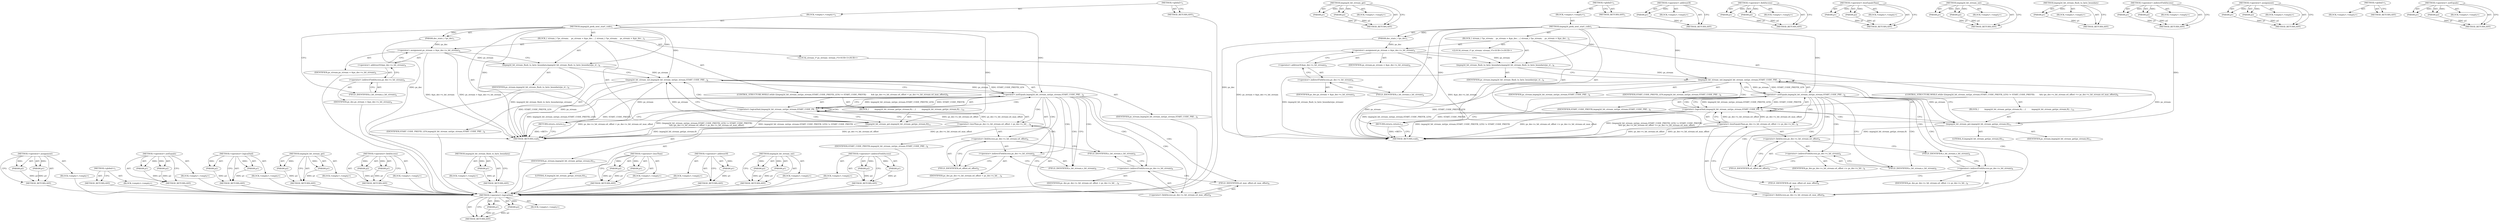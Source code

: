 digraph "&lt;operator&gt;.notEquals" {
vulnerable_82 [label=<(METHOD,&lt;operator&gt;.logicalAnd)>];
vulnerable_83 [label=<(PARAM,p1)>];
vulnerable_84 [label=<(PARAM,p2)>];
vulnerable_85 [label=<(BLOCK,&lt;empty&gt;,&lt;empty&gt;)>];
vulnerable_86 [label=<(METHOD_RETURN,ANY)>];
vulnerable_107 [label=<(METHOD,impeg2d_bit_stream_get)>];
vulnerable_108 [label=<(PARAM,p1)>];
vulnerable_109 [label=<(PARAM,p2)>];
vulnerable_110 [label=<(BLOCK,&lt;empty&gt;,&lt;empty&gt;)>];
vulnerable_111 [label=<(METHOD_RETURN,ANY)>];
vulnerable_6 [label=<(METHOD,&lt;global&gt;)<SUB>1</SUB>>];
vulnerable_7 [label=<(BLOCK,&lt;empty&gt;,&lt;empty&gt;)<SUB>1</SUB>>];
vulnerable_8 [label=<(METHOD,impeg2d_peek_next_start_code)<SUB>1</SUB>>];
vulnerable_9 [label=<(PARAM,dec_state_t *ps_dec)<SUB>1</SUB>>];
vulnerable_10 [label=<(BLOCK,{
 stream_t *ps_stream;
    ps_stream = &amp;ps_dec...,{
 stream_t *ps_stream;
    ps_stream = &amp;ps_dec...)<SUB>2</SUB>>];
vulnerable_11 [label="<(LOCAL,stream_t* ps_stream: stream_t*)<SUB>3</SUB>>"];
vulnerable_12 [label=<(&lt;operator&gt;.assignment,ps_stream = &amp;ps_dec-&gt;s_bit_stream)<SUB>4</SUB>>];
vulnerable_13 [label=<(IDENTIFIER,ps_stream,ps_stream = &amp;ps_dec-&gt;s_bit_stream)<SUB>4</SUB>>];
vulnerable_14 [label=<(&lt;operator&gt;.addressOf,&amp;ps_dec-&gt;s_bit_stream)<SUB>4</SUB>>];
vulnerable_15 [label=<(&lt;operator&gt;.indirectFieldAccess,ps_dec-&gt;s_bit_stream)<SUB>4</SUB>>];
vulnerable_16 [label=<(IDENTIFIER,ps_dec,ps_stream = &amp;ps_dec-&gt;s_bit_stream)<SUB>4</SUB>>];
vulnerable_17 [label=<(FIELD_IDENTIFIER,s_bit_stream,s_bit_stream)<SUB>4</SUB>>];
vulnerable_18 [label=<(impeg2d_bit_stream_flush_to_byte_boundary,impeg2d_bit_stream_flush_to_byte_boundary(ps_st...)<SUB>6</SUB>>];
vulnerable_19 [label=<(IDENTIFIER,ps_stream,impeg2d_bit_stream_flush_to_byte_boundary(ps_st...)<SUB>6</SUB>>];
vulnerable_20 [label=<(CONTROL_STRUCTURE,WHILE,while ((impeg2d_bit_stream_nxt(ps_stream,START_CODE_PREFIX_LEN) != START_CODE_PREFIX)
        &amp;&amp; (ps_dec-&gt;s_bit_stream.u4_offset &lt;= ps_dec-&gt;s_bit_stream.u4_max_offset)))<SUB>8</SUB>>];
vulnerable_21 [label=<(&lt;operator&gt;.logicalAnd,(impeg2d_bit_stream_nxt(ps_stream,START_CODE_PR...)<SUB>8</SUB>>];
vulnerable_22 [label=<(&lt;operator&gt;.notEquals,impeg2d_bit_stream_nxt(ps_stream,START_CODE_PRE...)<SUB>8</SUB>>];
vulnerable_23 [label=<(impeg2d_bit_stream_nxt,impeg2d_bit_stream_nxt(ps_stream,START_CODE_PRE...)<SUB>8</SUB>>];
vulnerable_24 [label=<(IDENTIFIER,ps_stream,impeg2d_bit_stream_nxt(ps_stream,START_CODE_PRE...)<SUB>8</SUB>>];
vulnerable_25 [label=<(IDENTIFIER,START_CODE_PREFIX_LEN,impeg2d_bit_stream_nxt(ps_stream,START_CODE_PRE...)<SUB>8</SUB>>];
vulnerable_26 [label=<(IDENTIFIER,START_CODE_PREFIX,impeg2d_bit_stream_nxt(ps_stream,START_CODE_PRE...)<SUB>8</SUB>>];
vulnerable_27 [label=<(&lt;operator&gt;.lessEqualsThan,ps_dec-&gt;s_bit_stream.u4_offset &lt;= ps_dec-&gt;s_bit...)<SUB>9</SUB>>];
vulnerable_28 [label=<(&lt;operator&gt;.fieldAccess,ps_dec-&gt;s_bit_stream.u4_offset)<SUB>9</SUB>>];
vulnerable_29 [label=<(&lt;operator&gt;.indirectFieldAccess,ps_dec-&gt;s_bit_stream)<SUB>9</SUB>>];
vulnerable_30 [label=<(IDENTIFIER,ps_dec,ps_dec-&gt;s_bit_stream.u4_offset &lt;= ps_dec-&gt;s_bit...)<SUB>9</SUB>>];
vulnerable_31 [label=<(FIELD_IDENTIFIER,s_bit_stream,s_bit_stream)<SUB>9</SUB>>];
vulnerable_32 [label=<(FIELD_IDENTIFIER,u4_offset,u4_offset)<SUB>9</SUB>>];
vulnerable_33 [label=<(&lt;operator&gt;.fieldAccess,ps_dec-&gt;s_bit_stream.u4_max_offset)<SUB>9</SUB>>];
vulnerable_34 [label=<(&lt;operator&gt;.indirectFieldAccess,ps_dec-&gt;s_bit_stream)<SUB>9</SUB>>];
vulnerable_35 [label=<(IDENTIFIER,ps_dec,ps_dec-&gt;s_bit_stream.u4_offset &lt;= ps_dec-&gt;s_bit...)<SUB>9</SUB>>];
vulnerable_36 [label=<(FIELD_IDENTIFIER,s_bit_stream,s_bit_stream)<SUB>9</SUB>>];
vulnerable_37 [label=<(FIELD_IDENTIFIER,u4_max_offset,u4_max_offset)<SUB>9</SUB>>];
vulnerable_38 [label=<(BLOCK,{
         impeg2d_bit_stream_get(ps_stream,8);...,{
         impeg2d_bit_stream_get(ps_stream,8);...)<SUB>10</SUB>>];
vulnerable_39 [label=<(impeg2d_bit_stream_get,impeg2d_bit_stream_get(ps_stream,8))<SUB>11</SUB>>];
vulnerable_40 [label=<(IDENTIFIER,ps_stream,impeg2d_bit_stream_get(ps_stream,8))<SUB>11</SUB>>];
vulnerable_41 [label=<(LITERAL,8,impeg2d_bit_stream_get(ps_stream,8))<SUB>11</SUB>>];
vulnerable_42 [label=<(RETURN,return;,return;)<SUB>13</SUB>>];
vulnerable_43 [label=<(METHOD_RETURN,void)<SUB>1</SUB>>];
vulnerable_45 [label=<(METHOD_RETURN,ANY)<SUB>1</SUB>>];
vulnerable_69 [label=<(METHOD,&lt;operator&gt;.addressOf)>];
vulnerable_70 [label=<(PARAM,p1)>];
vulnerable_71 [label=<(BLOCK,&lt;empty&gt;,&lt;empty&gt;)>];
vulnerable_72 [label=<(METHOD_RETURN,ANY)>];
vulnerable_102 [label=<(METHOD,&lt;operator&gt;.fieldAccess)>];
vulnerable_103 [label=<(PARAM,p1)>];
vulnerable_104 [label=<(PARAM,p2)>];
vulnerable_105 [label=<(BLOCK,&lt;empty&gt;,&lt;empty&gt;)>];
vulnerable_106 [label=<(METHOD_RETURN,ANY)>];
vulnerable_97 [label=<(METHOD,&lt;operator&gt;.lessEqualsThan)>];
vulnerable_98 [label=<(PARAM,p1)>];
vulnerable_99 [label=<(PARAM,p2)>];
vulnerable_100 [label=<(BLOCK,&lt;empty&gt;,&lt;empty&gt;)>];
vulnerable_101 [label=<(METHOD_RETURN,ANY)>];
vulnerable_92 [label=<(METHOD,impeg2d_bit_stream_nxt)>];
vulnerable_93 [label=<(PARAM,p1)>];
vulnerable_94 [label=<(PARAM,p2)>];
vulnerable_95 [label=<(BLOCK,&lt;empty&gt;,&lt;empty&gt;)>];
vulnerable_96 [label=<(METHOD_RETURN,ANY)>];
vulnerable_78 [label=<(METHOD,impeg2d_bit_stream_flush_to_byte_boundary)>];
vulnerable_79 [label=<(PARAM,p1)>];
vulnerable_80 [label=<(BLOCK,&lt;empty&gt;,&lt;empty&gt;)>];
vulnerable_81 [label=<(METHOD_RETURN,ANY)>];
vulnerable_73 [label=<(METHOD,&lt;operator&gt;.indirectFieldAccess)>];
vulnerable_74 [label=<(PARAM,p1)>];
vulnerable_75 [label=<(PARAM,p2)>];
vulnerable_76 [label=<(BLOCK,&lt;empty&gt;,&lt;empty&gt;)>];
vulnerable_77 [label=<(METHOD_RETURN,ANY)>];
vulnerable_64 [label=<(METHOD,&lt;operator&gt;.assignment)>];
vulnerable_65 [label=<(PARAM,p1)>];
vulnerable_66 [label=<(PARAM,p2)>];
vulnerable_67 [label=<(BLOCK,&lt;empty&gt;,&lt;empty&gt;)>];
vulnerable_68 [label=<(METHOD_RETURN,ANY)>];
vulnerable_58 [label=<(METHOD,&lt;global&gt;)<SUB>1</SUB>>];
vulnerable_59 [label=<(BLOCK,&lt;empty&gt;,&lt;empty&gt;)>];
vulnerable_60 [label=<(METHOD_RETURN,ANY)>];
vulnerable_87 [label=<(METHOD,&lt;operator&gt;.notEquals)>];
vulnerable_88 [label=<(PARAM,p1)>];
vulnerable_89 [label=<(PARAM,p2)>];
vulnerable_90 [label=<(BLOCK,&lt;empty&gt;,&lt;empty&gt;)>];
vulnerable_91 [label=<(METHOD_RETURN,ANY)>];
fixed_82 [label=<(METHOD,&lt;operator&gt;.logicalAnd)>];
fixed_83 [label=<(PARAM,p1)>];
fixed_84 [label=<(PARAM,p2)>];
fixed_85 [label=<(BLOCK,&lt;empty&gt;,&lt;empty&gt;)>];
fixed_86 [label=<(METHOD_RETURN,ANY)>];
fixed_107 [label=<(METHOD,impeg2d_bit_stream_get)>];
fixed_108 [label=<(PARAM,p1)>];
fixed_109 [label=<(PARAM,p2)>];
fixed_110 [label=<(BLOCK,&lt;empty&gt;,&lt;empty&gt;)>];
fixed_111 [label=<(METHOD_RETURN,ANY)>];
fixed_6 [label=<(METHOD,&lt;global&gt;)<SUB>1</SUB>>];
fixed_7 [label=<(BLOCK,&lt;empty&gt;,&lt;empty&gt;)<SUB>1</SUB>>];
fixed_8 [label=<(METHOD,impeg2d_peek_next_start_code)<SUB>1</SUB>>];
fixed_9 [label=<(PARAM,dec_state_t *ps_dec)<SUB>1</SUB>>];
fixed_10 [label=<(BLOCK,{
 stream_t *ps_stream;
    ps_stream = &amp;ps_dec...,{
 stream_t *ps_stream;
    ps_stream = &amp;ps_dec...)<SUB>2</SUB>>];
fixed_11 [label="<(LOCAL,stream_t* ps_stream: stream_t*)<SUB>3</SUB>>"];
fixed_12 [label=<(&lt;operator&gt;.assignment,ps_stream = &amp;ps_dec-&gt;s_bit_stream)<SUB>4</SUB>>];
fixed_13 [label=<(IDENTIFIER,ps_stream,ps_stream = &amp;ps_dec-&gt;s_bit_stream)<SUB>4</SUB>>];
fixed_14 [label=<(&lt;operator&gt;.addressOf,&amp;ps_dec-&gt;s_bit_stream)<SUB>4</SUB>>];
fixed_15 [label=<(&lt;operator&gt;.indirectFieldAccess,ps_dec-&gt;s_bit_stream)<SUB>4</SUB>>];
fixed_16 [label=<(IDENTIFIER,ps_dec,ps_stream = &amp;ps_dec-&gt;s_bit_stream)<SUB>4</SUB>>];
fixed_17 [label=<(FIELD_IDENTIFIER,s_bit_stream,s_bit_stream)<SUB>4</SUB>>];
fixed_18 [label=<(impeg2d_bit_stream_flush_to_byte_boundary,impeg2d_bit_stream_flush_to_byte_boundary(ps_st...)<SUB>6</SUB>>];
fixed_19 [label=<(IDENTIFIER,ps_stream,impeg2d_bit_stream_flush_to_byte_boundary(ps_st...)<SUB>6</SUB>>];
fixed_20 [label=<(CONTROL_STRUCTURE,WHILE,while ((impeg2d_bit_stream_nxt(ps_stream,START_CODE_PREFIX_LEN) != START_CODE_PREFIX)
        &amp;&amp; (ps_dec-&gt;s_bit_stream.u4_offset &lt; ps_dec-&gt;s_bit_stream.u4_max_offset)))<SUB>8</SUB>>];
fixed_21 [label=<(&lt;operator&gt;.logicalAnd,(impeg2d_bit_stream_nxt(ps_stream,START_CODE_PR...)<SUB>8</SUB>>];
fixed_22 [label=<(&lt;operator&gt;.notEquals,impeg2d_bit_stream_nxt(ps_stream,START_CODE_PRE...)<SUB>8</SUB>>];
fixed_23 [label=<(impeg2d_bit_stream_nxt,impeg2d_bit_stream_nxt(ps_stream,START_CODE_PRE...)<SUB>8</SUB>>];
fixed_24 [label=<(IDENTIFIER,ps_stream,impeg2d_bit_stream_nxt(ps_stream,START_CODE_PRE...)<SUB>8</SUB>>];
fixed_25 [label=<(IDENTIFIER,START_CODE_PREFIX_LEN,impeg2d_bit_stream_nxt(ps_stream,START_CODE_PRE...)<SUB>8</SUB>>];
fixed_26 [label=<(IDENTIFIER,START_CODE_PREFIX,impeg2d_bit_stream_nxt(ps_stream,START_CODE_PRE...)<SUB>8</SUB>>];
fixed_27 [label=<(&lt;operator&gt;.lessThan,ps_dec-&gt;s_bit_stream.u4_offset &lt; ps_dec-&gt;s_bit_...)<SUB>9</SUB>>];
fixed_28 [label=<(&lt;operator&gt;.fieldAccess,ps_dec-&gt;s_bit_stream.u4_offset)<SUB>9</SUB>>];
fixed_29 [label=<(&lt;operator&gt;.indirectFieldAccess,ps_dec-&gt;s_bit_stream)<SUB>9</SUB>>];
fixed_30 [label=<(IDENTIFIER,ps_dec,ps_dec-&gt;s_bit_stream.u4_offset &lt; ps_dec-&gt;s_bit_...)<SUB>9</SUB>>];
fixed_31 [label=<(FIELD_IDENTIFIER,s_bit_stream,s_bit_stream)<SUB>9</SUB>>];
fixed_32 [label=<(FIELD_IDENTIFIER,u4_offset,u4_offset)<SUB>9</SUB>>];
fixed_33 [label=<(&lt;operator&gt;.fieldAccess,ps_dec-&gt;s_bit_stream.u4_max_offset)<SUB>9</SUB>>];
fixed_34 [label=<(&lt;operator&gt;.indirectFieldAccess,ps_dec-&gt;s_bit_stream)<SUB>9</SUB>>];
fixed_35 [label=<(IDENTIFIER,ps_dec,ps_dec-&gt;s_bit_stream.u4_offset &lt; ps_dec-&gt;s_bit_...)<SUB>9</SUB>>];
fixed_36 [label=<(FIELD_IDENTIFIER,s_bit_stream,s_bit_stream)<SUB>9</SUB>>];
fixed_37 [label=<(FIELD_IDENTIFIER,u4_max_offset,u4_max_offset)<SUB>9</SUB>>];
fixed_38 [label=<(BLOCK,{
         impeg2d_bit_stream_get(ps_stream,8);...,{
         impeg2d_bit_stream_get(ps_stream,8);...)<SUB>10</SUB>>];
fixed_39 [label=<(impeg2d_bit_stream_get,impeg2d_bit_stream_get(ps_stream,8))<SUB>11</SUB>>];
fixed_40 [label=<(IDENTIFIER,ps_stream,impeg2d_bit_stream_get(ps_stream,8))<SUB>11</SUB>>];
fixed_41 [label=<(LITERAL,8,impeg2d_bit_stream_get(ps_stream,8))<SUB>11</SUB>>];
fixed_42 [label=<(RETURN,return;,return;)<SUB>13</SUB>>];
fixed_43 [label=<(METHOD_RETURN,void)<SUB>1</SUB>>];
fixed_45 [label=<(METHOD_RETURN,ANY)<SUB>1</SUB>>];
fixed_69 [label=<(METHOD,&lt;operator&gt;.addressOf)>];
fixed_70 [label=<(PARAM,p1)>];
fixed_71 [label=<(BLOCK,&lt;empty&gt;,&lt;empty&gt;)>];
fixed_72 [label=<(METHOD_RETURN,ANY)>];
fixed_102 [label=<(METHOD,&lt;operator&gt;.fieldAccess)>];
fixed_103 [label=<(PARAM,p1)>];
fixed_104 [label=<(PARAM,p2)>];
fixed_105 [label=<(BLOCK,&lt;empty&gt;,&lt;empty&gt;)>];
fixed_106 [label=<(METHOD_RETURN,ANY)>];
fixed_97 [label=<(METHOD,&lt;operator&gt;.lessThan)>];
fixed_98 [label=<(PARAM,p1)>];
fixed_99 [label=<(PARAM,p2)>];
fixed_100 [label=<(BLOCK,&lt;empty&gt;,&lt;empty&gt;)>];
fixed_101 [label=<(METHOD_RETURN,ANY)>];
fixed_92 [label=<(METHOD,impeg2d_bit_stream_nxt)>];
fixed_93 [label=<(PARAM,p1)>];
fixed_94 [label=<(PARAM,p2)>];
fixed_95 [label=<(BLOCK,&lt;empty&gt;,&lt;empty&gt;)>];
fixed_96 [label=<(METHOD_RETURN,ANY)>];
fixed_78 [label=<(METHOD,impeg2d_bit_stream_flush_to_byte_boundary)>];
fixed_79 [label=<(PARAM,p1)>];
fixed_80 [label=<(BLOCK,&lt;empty&gt;,&lt;empty&gt;)>];
fixed_81 [label=<(METHOD_RETURN,ANY)>];
fixed_73 [label=<(METHOD,&lt;operator&gt;.indirectFieldAccess)>];
fixed_74 [label=<(PARAM,p1)>];
fixed_75 [label=<(PARAM,p2)>];
fixed_76 [label=<(BLOCK,&lt;empty&gt;,&lt;empty&gt;)>];
fixed_77 [label=<(METHOD_RETURN,ANY)>];
fixed_64 [label=<(METHOD,&lt;operator&gt;.assignment)>];
fixed_65 [label=<(PARAM,p1)>];
fixed_66 [label=<(PARAM,p2)>];
fixed_67 [label=<(BLOCK,&lt;empty&gt;,&lt;empty&gt;)>];
fixed_68 [label=<(METHOD_RETURN,ANY)>];
fixed_58 [label=<(METHOD,&lt;global&gt;)<SUB>1</SUB>>];
fixed_59 [label=<(BLOCK,&lt;empty&gt;,&lt;empty&gt;)>];
fixed_60 [label=<(METHOD_RETURN,ANY)>];
fixed_87 [label=<(METHOD,&lt;operator&gt;.notEquals)>];
fixed_88 [label=<(PARAM,p1)>];
fixed_89 [label=<(PARAM,p2)>];
fixed_90 [label=<(BLOCK,&lt;empty&gt;,&lt;empty&gt;)>];
fixed_91 [label=<(METHOD_RETURN,ANY)>];
vulnerable_82 -> vulnerable_83  [key=0, label="AST: "];
vulnerable_82 -> vulnerable_83  [key=1, label="DDG: "];
vulnerable_82 -> vulnerable_85  [key=0, label="AST: "];
vulnerable_82 -> vulnerable_84  [key=0, label="AST: "];
vulnerable_82 -> vulnerable_84  [key=1, label="DDG: "];
vulnerable_82 -> vulnerable_86  [key=0, label="AST: "];
vulnerable_82 -> vulnerable_86  [key=1, label="CFG: "];
vulnerable_83 -> vulnerable_86  [key=0, label="DDG: p1"];
vulnerable_84 -> vulnerable_86  [key=0, label="DDG: p2"];
vulnerable_107 -> vulnerable_108  [key=0, label="AST: "];
vulnerable_107 -> vulnerable_108  [key=1, label="DDG: "];
vulnerable_107 -> vulnerable_110  [key=0, label="AST: "];
vulnerable_107 -> vulnerable_109  [key=0, label="AST: "];
vulnerable_107 -> vulnerable_109  [key=1, label="DDG: "];
vulnerable_107 -> vulnerable_111  [key=0, label="AST: "];
vulnerable_107 -> vulnerable_111  [key=1, label="CFG: "];
vulnerable_108 -> vulnerable_111  [key=0, label="DDG: p1"];
vulnerable_109 -> vulnerable_111  [key=0, label="DDG: p2"];
vulnerable_6 -> vulnerable_7  [key=0, label="AST: "];
vulnerable_6 -> vulnerable_45  [key=0, label="AST: "];
vulnerable_6 -> vulnerable_45  [key=1, label="CFG: "];
vulnerable_7 -> vulnerable_8  [key=0, label="AST: "];
vulnerable_8 -> vulnerable_9  [key=0, label="AST: "];
vulnerable_8 -> vulnerable_9  [key=1, label="DDG: "];
vulnerable_8 -> vulnerable_10  [key=0, label="AST: "];
vulnerable_8 -> vulnerable_43  [key=0, label="AST: "];
vulnerable_8 -> vulnerable_17  [key=0, label="CFG: "];
vulnerable_8 -> vulnerable_42  [key=0, label="DDG: "];
vulnerable_8 -> vulnerable_18  [key=0, label="DDG: "];
vulnerable_8 -> vulnerable_22  [key=0, label="DDG: "];
vulnerable_8 -> vulnerable_39  [key=0, label="DDG: "];
vulnerable_8 -> vulnerable_23  [key=0, label="DDG: "];
vulnerable_9 -> vulnerable_43  [key=0, label="DDG: ps_dec"];
vulnerable_9 -> vulnerable_12  [key=0, label="DDG: ps_dec"];
vulnerable_10 -> vulnerable_11  [key=0, label="AST: "];
vulnerable_10 -> vulnerable_12  [key=0, label="AST: "];
vulnerable_10 -> vulnerable_18  [key=0, label="AST: "];
vulnerable_10 -> vulnerable_20  [key=0, label="AST: "];
vulnerable_10 -> vulnerable_42  [key=0, label="AST: "];
vulnerable_12 -> vulnerable_13  [key=0, label="AST: "];
vulnerable_12 -> vulnerable_14  [key=0, label="AST: "];
vulnerable_12 -> vulnerable_18  [key=0, label="CFG: "];
vulnerable_12 -> vulnerable_18  [key=1, label="DDG: ps_stream"];
vulnerable_12 -> vulnerable_43  [key=0, label="DDG: &amp;ps_dec-&gt;s_bit_stream"];
vulnerable_12 -> vulnerable_43  [key=1, label="DDG: ps_stream = &amp;ps_dec-&gt;s_bit_stream"];
vulnerable_14 -> vulnerable_15  [key=0, label="AST: "];
vulnerable_14 -> vulnerable_12  [key=0, label="CFG: "];
vulnerable_15 -> vulnerable_16  [key=0, label="AST: "];
vulnerable_15 -> vulnerable_17  [key=0, label="AST: "];
vulnerable_15 -> vulnerable_14  [key=0, label="CFG: "];
vulnerable_17 -> vulnerable_15  [key=0, label="CFG: "];
vulnerable_18 -> vulnerable_19  [key=0, label="AST: "];
vulnerable_18 -> vulnerable_23  [key=0, label="CFG: "];
vulnerable_18 -> vulnerable_23  [key=1, label="DDG: ps_stream"];
vulnerable_18 -> vulnerable_43  [key=0, label="DDG: impeg2d_bit_stream_flush_to_byte_boundary(ps_stream)"];
vulnerable_20 -> vulnerable_21  [key=0, label="AST: "];
vulnerable_20 -> vulnerable_38  [key=0, label="AST: "];
vulnerable_21 -> vulnerable_22  [key=0, label="AST: "];
vulnerable_21 -> vulnerable_22  [key=1, label="CDG: "];
vulnerable_21 -> vulnerable_27  [key=0, label="AST: "];
vulnerable_21 -> vulnerable_42  [key=0, label="CFG: "];
vulnerable_21 -> vulnerable_39  [key=0, label="CFG: "];
vulnerable_21 -> vulnerable_39  [key=1, label="CDG: "];
vulnerable_21 -> vulnerable_43  [key=0, label="DDG: impeg2d_bit_stream_nxt(ps_stream,START_CODE_PREFIX_LEN) != START_CODE_PREFIX"];
vulnerable_21 -> vulnerable_43  [key=1, label="DDG: ps_dec-&gt;s_bit_stream.u4_offset &lt;= ps_dec-&gt;s_bit_stream.u4_max_offset"];
vulnerable_21 -> vulnerable_43  [key=2, label="DDG: (impeg2d_bit_stream_nxt(ps_stream,START_CODE_PREFIX_LEN) != START_CODE_PREFIX)
        &amp;&amp; (ps_dec-&gt;s_bit_stream.u4_offset &lt;= ps_dec-&gt;s_bit_stream.u4_max_offset)"];
vulnerable_21 -> vulnerable_21  [key=0, label="CDG: "];
vulnerable_21 -> vulnerable_23  [key=0, label="CDG: "];
vulnerable_22 -> vulnerable_23  [key=0, label="AST: "];
vulnerable_22 -> vulnerable_26  [key=0, label="AST: "];
vulnerable_22 -> vulnerable_21  [key=0, label="CFG: "];
vulnerable_22 -> vulnerable_21  [key=1, label="DDG: impeg2d_bit_stream_nxt(ps_stream,START_CODE_PREFIX_LEN)"];
vulnerable_22 -> vulnerable_21  [key=2, label="DDG: START_CODE_PREFIX"];
vulnerable_22 -> vulnerable_31  [key=0, label="CFG: "];
vulnerable_22 -> vulnerable_31  [key=1, label="CDG: "];
vulnerable_22 -> vulnerable_43  [key=0, label="DDG: impeg2d_bit_stream_nxt(ps_stream,START_CODE_PREFIX_LEN)"];
vulnerable_22 -> vulnerable_43  [key=1, label="DDG: START_CODE_PREFIX"];
vulnerable_22 -> vulnerable_29  [key=0, label="CDG: "];
vulnerable_22 -> vulnerable_34  [key=0, label="CDG: "];
vulnerable_22 -> vulnerable_32  [key=0, label="CDG: "];
vulnerable_22 -> vulnerable_33  [key=0, label="CDG: "];
vulnerable_22 -> vulnerable_28  [key=0, label="CDG: "];
vulnerable_22 -> vulnerable_36  [key=0, label="CDG: "];
vulnerable_22 -> vulnerable_37  [key=0, label="CDG: "];
vulnerable_22 -> vulnerable_27  [key=0, label="CDG: "];
vulnerable_23 -> vulnerable_24  [key=0, label="AST: "];
vulnerable_23 -> vulnerable_25  [key=0, label="AST: "];
vulnerable_23 -> vulnerable_22  [key=0, label="CFG: "];
vulnerable_23 -> vulnerable_22  [key=1, label="DDG: ps_stream"];
vulnerable_23 -> vulnerable_22  [key=2, label="DDG: START_CODE_PREFIX_LEN"];
vulnerable_23 -> vulnerable_43  [key=0, label="DDG: ps_stream"];
vulnerable_23 -> vulnerable_43  [key=1, label="DDG: START_CODE_PREFIX_LEN"];
vulnerable_23 -> vulnerable_39  [key=0, label="DDG: ps_stream"];
vulnerable_27 -> vulnerable_28  [key=0, label="AST: "];
vulnerable_27 -> vulnerable_33  [key=0, label="AST: "];
vulnerable_27 -> vulnerable_21  [key=0, label="CFG: "];
vulnerable_27 -> vulnerable_21  [key=1, label="DDG: ps_dec-&gt;s_bit_stream.u4_offset"];
vulnerable_27 -> vulnerable_21  [key=2, label="DDG: ps_dec-&gt;s_bit_stream.u4_max_offset"];
vulnerable_27 -> vulnerable_43  [key=0, label="DDG: ps_dec-&gt;s_bit_stream.u4_offset"];
vulnerable_27 -> vulnerable_43  [key=1, label="DDG: ps_dec-&gt;s_bit_stream.u4_max_offset"];
vulnerable_28 -> vulnerable_29  [key=0, label="AST: "];
vulnerable_28 -> vulnerable_32  [key=0, label="AST: "];
vulnerable_28 -> vulnerable_36  [key=0, label="CFG: "];
vulnerable_29 -> vulnerable_30  [key=0, label="AST: "];
vulnerable_29 -> vulnerable_31  [key=0, label="AST: "];
vulnerable_29 -> vulnerable_32  [key=0, label="CFG: "];
vulnerable_31 -> vulnerable_29  [key=0, label="CFG: "];
vulnerable_32 -> vulnerable_28  [key=0, label="CFG: "];
vulnerable_33 -> vulnerable_34  [key=0, label="AST: "];
vulnerable_33 -> vulnerable_37  [key=0, label="AST: "];
vulnerable_33 -> vulnerable_27  [key=0, label="CFG: "];
vulnerable_34 -> vulnerable_35  [key=0, label="AST: "];
vulnerable_34 -> vulnerable_36  [key=0, label="AST: "];
vulnerable_34 -> vulnerable_37  [key=0, label="CFG: "];
vulnerable_36 -> vulnerable_34  [key=0, label="CFG: "];
vulnerable_37 -> vulnerable_33  [key=0, label="CFG: "];
vulnerable_38 -> vulnerable_39  [key=0, label="AST: "];
vulnerable_39 -> vulnerable_40  [key=0, label="AST: "];
vulnerable_39 -> vulnerable_41  [key=0, label="AST: "];
vulnerable_39 -> vulnerable_23  [key=0, label="CFG: "];
vulnerable_39 -> vulnerable_23  [key=1, label="DDG: ps_stream"];
vulnerable_39 -> vulnerable_43  [key=0, label="DDG: impeg2d_bit_stream_get(ps_stream,8)"];
vulnerable_42 -> vulnerable_43  [key=0, label="CFG: "];
vulnerable_42 -> vulnerable_43  [key=1, label="DDG: &lt;RET&gt;"];
vulnerable_69 -> vulnerable_70  [key=0, label="AST: "];
vulnerable_69 -> vulnerable_70  [key=1, label="DDG: "];
vulnerable_69 -> vulnerable_71  [key=0, label="AST: "];
vulnerable_69 -> vulnerable_72  [key=0, label="AST: "];
vulnerable_69 -> vulnerable_72  [key=1, label="CFG: "];
vulnerable_70 -> vulnerable_72  [key=0, label="DDG: p1"];
vulnerable_102 -> vulnerable_103  [key=0, label="AST: "];
vulnerable_102 -> vulnerable_103  [key=1, label="DDG: "];
vulnerable_102 -> vulnerable_105  [key=0, label="AST: "];
vulnerable_102 -> vulnerable_104  [key=0, label="AST: "];
vulnerable_102 -> vulnerable_104  [key=1, label="DDG: "];
vulnerable_102 -> vulnerable_106  [key=0, label="AST: "];
vulnerable_102 -> vulnerable_106  [key=1, label="CFG: "];
vulnerable_103 -> vulnerable_106  [key=0, label="DDG: p1"];
vulnerable_104 -> vulnerable_106  [key=0, label="DDG: p2"];
vulnerable_97 -> vulnerable_98  [key=0, label="AST: "];
vulnerable_97 -> vulnerable_98  [key=1, label="DDG: "];
vulnerable_97 -> vulnerable_100  [key=0, label="AST: "];
vulnerable_97 -> vulnerable_99  [key=0, label="AST: "];
vulnerable_97 -> vulnerable_99  [key=1, label="DDG: "];
vulnerable_97 -> vulnerable_101  [key=0, label="AST: "];
vulnerable_97 -> vulnerable_101  [key=1, label="CFG: "];
vulnerable_98 -> vulnerable_101  [key=0, label="DDG: p1"];
vulnerable_99 -> vulnerable_101  [key=0, label="DDG: p2"];
vulnerable_92 -> vulnerable_93  [key=0, label="AST: "];
vulnerable_92 -> vulnerable_93  [key=1, label="DDG: "];
vulnerable_92 -> vulnerable_95  [key=0, label="AST: "];
vulnerable_92 -> vulnerable_94  [key=0, label="AST: "];
vulnerable_92 -> vulnerable_94  [key=1, label="DDG: "];
vulnerable_92 -> vulnerable_96  [key=0, label="AST: "];
vulnerable_92 -> vulnerable_96  [key=1, label="CFG: "];
vulnerable_93 -> vulnerable_96  [key=0, label="DDG: p1"];
vulnerable_94 -> vulnerable_96  [key=0, label="DDG: p2"];
vulnerable_78 -> vulnerable_79  [key=0, label="AST: "];
vulnerable_78 -> vulnerable_79  [key=1, label="DDG: "];
vulnerable_78 -> vulnerable_80  [key=0, label="AST: "];
vulnerable_78 -> vulnerable_81  [key=0, label="AST: "];
vulnerable_78 -> vulnerable_81  [key=1, label="CFG: "];
vulnerable_79 -> vulnerable_81  [key=0, label="DDG: p1"];
vulnerable_73 -> vulnerable_74  [key=0, label="AST: "];
vulnerable_73 -> vulnerable_74  [key=1, label="DDG: "];
vulnerable_73 -> vulnerable_76  [key=0, label="AST: "];
vulnerable_73 -> vulnerable_75  [key=0, label="AST: "];
vulnerable_73 -> vulnerable_75  [key=1, label="DDG: "];
vulnerable_73 -> vulnerable_77  [key=0, label="AST: "];
vulnerable_73 -> vulnerable_77  [key=1, label="CFG: "];
vulnerable_74 -> vulnerable_77  [key=0, label="DDG: p1"];
vulnerable_75 -> vulnerable_77  [key=0, label="DDG: p2"];
vulnerable_64 -> vulnerable_65  [key=0, label="AST: "];
vulnerable_64 -> vulnerable_65  [key=1, label="DDG: "];
vulnerable_64 -> vulnerable_67  [key=0, label="AST: "];
vulnerable_64 -> vulnerable_66  [key=0, label="AST: "];
vulnerable_64 -> vulnerable_66  [key=1, label="DDG: "];
vulnerable_64 -> vulnerable_68  [key=0, label="AST: "];
vulnerable_64 -> vulnerable_68  [key=1, label="CFG: "];
vulnerable_65 -> vulnerable_68  [key=0, label="DDG: p1"];
vulnerable_66 -> vulnerable_68  [key=0, label="DDG: p2"];
vulnerable_58 -> vulnerable_59  [key=0, label="AST: "];
vulnerable_58 -> vulnerable_60  [key=0, label="AST: "];
vulnerable_58 -> vulnerable_60  [key=1, label="CFG: "];
vulnerable_87 -> vulnerable_88  [key=0, label="AST: "];
vulnerable_87 -> vulnerable_88  [key=1, label="DDG: "];
vulnerable_87 -> vulnerable_90  [key=0, label="AST: "];
vulnerable_87 -> vulnerable_89  [key=0, label="AST: "];
vulnerable_87 -> vulnerable_89  [key=1, label="DDG: "];
vulnerable_87 -> vulnerable_91  [key=0, label="AST: "];
vulnerable_87 -> vulnerable_91  [key=1, label="CFG: "];
vulnerable_88 -> vulnerable_91  [key=0, label="DDG: p1"];
vulnerable_89 -> vulnerable_91  [key=0, label="DDG: p2"];
fixed_82 -> fixed_83  [key=0, label="AST: "];
fixed_82 -> fixed_83  [key=1, label="DDG: "];
fixed_82 -> fixed_85  [key=0, label="AST: "];
fixed_82 -> fixed_84  [key=0, label="AST: "];
fixed_82 -> fixed_84  [key=1, label="DDG: "];
fixed_82 -> fixed_86  [key=0, label="AST: "];
fixed_82 -> fixed_86  [key=1, label="CFG: "];
fixed_83 -> fixed_86  [key=0, label="DDG: p1"];
fixed_84 -> fixed_86  [key=0, label="DDG: p2"];
fixed_85 -> vulnerable_82  [key=0];
fixed_86 -> vulnerable_82  [key=0];
fixed_107 -> fixed_108  [key=0, label="AST: "];
fixed_107 -> fixed_108  [key=1, label="DDG: "];
fixed_107 -> fixed_110  [key=0, label="AST: "];
fixed_107 -> fixed_109  [key=0, label="AST: "];
fixed_107 -> fixed_109  [key=1, label="DDG: "];
fixed_107 -> fixed_111  [key=0, label="AST: "];
fixed_107 -> fixed_111  [key=1, label="CFG: "];
fixed_108 -> fixed_111  [key=0, label="DDG: p1"];
fixed_109 -> fixed_111  [key=0, label="DDG: p2"];
fixed_110 -> vulnerable_82  [key=0];
fixed_111 -> vulnerable_82  [key=0];
fixed_6 -> fixed_7  [key=0, label="AST: "];
fixed_6 -> fixed_45  [key=0, label="AST: "];
fixed_6 -> fixed_45  [key=1, label="CFG: "];
fixed_7 -> fixed_8  [key=0, label="AST: "];
fixed_8 -> fixed_9  [key=0, label="AST: "];
fixed_8 -> fixed_9  [key=1, label="DDG: "];
fixed_8 -> fixed_10  [key=0, label="AST: "];
fixed_8 -> fixed_43  [key=0, label="AST: "];
fixed_8 -> fixed_17  [key=0, label="CFG: "];
fixed_8 -> fixed_42  [key=0, label="DDG: "];
fixed_8 -> fixed_18  [key=0, label="DDG: "];
fixed_8 -> fixed_22  [key=0, label="DDG: "];
fixed_8 -> fixed_39  [key=0, label="DDG: "];
fixed_8 -> fixed_23  [key=0, label="DDG: "];
fixed_9 -> fixed_43  [key=0, label="DDG: ps_dec"];
fixed_9 -> fixed_12  [key=0, label="DDG: ps_dec"];
fixed_10 -> fixed_11  [key=0, label="AST: "];
fixed_10 -> fixed_12  [key=0, label="AST: "];
fixed_10 -> fixed_18  [key=0, label="AST: "];
fixed_10 -> fixed_20  [key=0, label="AST: "];
fixed_10 -> fixed_42  [key=0, label="AST: "];
fixed_11 -> vulnerable_82  [key=0];
fixed_12 -> fixed_13  [key=0, label="AST: "];
fixed_12 -> fixed_14  [key=0, label="AST: "];
fixed_12 -> fixed_18  [key=0, label="CFG: "];
fixed_12 -> fixed_18  [key=1, label="DDG: ps_stream"];
fixed_12 -> fixed_43  [key=0, label="DDG: &amp;ps_dec-&gt;s_bit_stream"];
fixed_12 -> fixed_43  [key=1, label="DDG: ps_stream = &amp;ps_dec-&gt;s_bit_stream"];
fixed_13 -> vulnerable_82  [key=0];
fixed_14 -> fixed_15  [key=0, label="AST: "];
fixed_14 -> fixed_12  [key=0, label="CFG: "];
fixed_15 -> fixed_16  [key=0, label="AST: "];
fixed_15 -> fixed_17  [key=0, label="AST: "];
fixed_15 -> fixed_14  [key=0, label="CFG: "];
fixed_16 -> vulnerable_82  [key=0];
fixed_17 -> fixed_15  [key=0, label="CFG: "];
fixed_18 -> fixed_19  [key=0, label="AST: "];
fixed_18 -> fixed_23  [key=0, label="CFG: "];
fixed_18 -> fixed_23  [key=1, label="DDG: ps_stream"];
fixed_18 -> fixed_43  [key=0, label="DDG: impeg2d_bit_stream_flush_to_byte_boundary(ps_stream)"];
fixed_19 -> vulnerable_82  [key=0];
fixed_20 -> fixed_21  [key=0, label="AST: "];
fixed_20 -> fixed_38  [key=0, label="AST: "];
fixed_21 -> fixed_22  [key=0, label="AST: "];
fixed_21 -> fixed_22  [key=1, label="CDG: "];
fixed_21 -> fixed_27  [key=0, label="AST: "];
fixed_21 -> fixed_42  [key=0, label="CFG: "];
fixed_21 -> fixed_39  [key=0, label="CFG: "];
fixed_21 -> fixed_39  [key=1, label="CDG: "];
fixed_21 -> fixed_43  [key=0, label="DDG: impeg2d_bit_stream_nxt(ps_stream,START_CODE_PREFIX_LEN) != START_CODE_PREFIX"];
fixed_21 -> fixed_43  [key=1, label="DDG: ps_dec-&gt;s_bit_stream.u4_offset &lt; ps_dec-&gt;s_bit_stream.u4_max_offset"];
fixed_21 -> fixed_43  [key=2, label="DDG: (impeg2d_bit_stream_nxt(ps_stream,START_CODE_PREFIX_LEN) != START_CODE_PREFIX)
        &amp;&amp; (ps_dec-&gt;s_bit_stream.u4_offset &lt; ps_dec-&gt;s_bit_stream.u4_max_offset)"];
fixed_21 -> fixed_21  [key=0, label="CDG: "];
fixed_21 -> fixed_23  [key=0, label="CDG: "];
fixed_22 -> fixed_23  [key=0, label="AST: "];
fixed_22 -> fixed_26  [key=0, label="AST: "];
fixed_22 -> fixed_21  [key=0, label="CFG: "];
fixed_22 -> fixed_21  [key=1, label="DDG: impeg2d_bit_stream_nxt(ps_stream,START_CODE_PREFIX_LEN)"];
fixed_22 -> fixed_21  [key=2, label="DDG: START_CODE_PREFIX"];
fixed_22 -> fixed_31  [key=0, label="CFG: "];
fixed_22 -> fixed_31  [key=1, label="CDG: "];
fixed_22 -> fixed_43  [key=0, label="DDG: impeg2d_bit_stream_nxt(ps_stream,START_CODE_PREFIX_LEN)"];
fixed_22 -> fixed_43  [key=1, label="DDG: START_CODE_PREFIX"];
fixed_22 -> fixed_29  [key=0, label="CDG: "];
fixed_22 -> fixed_34  [key=0, label="CDG: "];
fixed_22 -> fixed_32  [key=0, label="CDG: "];
fixed_22 -> fixed_33  [key=0, label="CDG: "];
fixed_22 -> fixed_28  [key=0, label="CDG: "];
fixed_22 -> fixed_36  [key=0, label="CDG: "];
fixed_22 -> fixed_37  [key=0, label="CDG: "];
fixed_22 -> fixed_27  [key=0, label="CDG: "];
fixed_23 -> fixed_24  [key=0, label="AST: "];
fixed_23 -> fixed_25  [key=0, label="AST: "];
fixed_23 -> fixed_22  [key=0, label="CFG: "];
fixed_23 -> fixed_22  [key=1, label="DDG: ps_stream"];
fixed_23 -> fixed_22  [key=2, label="DDG: START_CODE_PREFIX_LEN"];
fixed_23 -> fixed_43  [key=0, label="DDG: ps_stream"];
fixed_23 -> fixed_43  [key=1, label="DDG: START_CODE_PREFIX_LEN"];
fixed_23 -> fixed_39  [key=0, label="DDG: ps_stream"];
fixed_24 -> vulnerable_82  [key=0];
fixed_25 -> vulnerable_82  [key=0];
fixed_26 -> vulnerable_82  [key=0];
fixed_27 -> fixed_28  [key=0, label="AST: "];
fixed_27 -> fixed_33  [key=0, label="AST: "];
fixed_27 -> fixed_21  [key=0, label="CFG: "];
fixed_27 -> fixed_21  [key=1, label="DDG: ps_dec-&gt;s_bit_stream.u4_offset"];
fixed_27 -> fixed_21  [key=2, label="DDG: ps_dec-&gt;s_bit_stream.u4_max_offset"];
fixed_27 -> fixed_43  [key=0, label="DDG: ps_dec-&gt;s_bit_stream.u4_offset"];
fixed_27 -> fixed_43  [key=1, label="DDG: ps_dec-&gt;s_bit_stream.u4_max_offset"];
fixed_28 -> fixed_29  [key=0, label="AST: "];
fixed_28 -> fixed_32  [key=0, label="AST: "];
fixed_28 -> fixed_36  [key=0, label="CFG: "];
fixed_29 -> fixed_30  [key=0, label="AST: "];
fixed_29 -> fixed_31  [key=0, label="AST: "];
fixed_29 -> fixed_32  [key=0, label="CFG: "];
fixed_30 -> vulnerable_82  [key=0];
fixed_31 -> fixed_29  [key=0, label="CFG: "];
fixed_32 -> fixed_28  [key=0, label="CFG: "];
fixed_33 -> fixed_34  [key=0, label="AST: "];
fixed_33 -> fixed_37  [key=0, label="AST: "];
fixed_33 -> fixed_27  [key=0, label="CFG: "];
fixed_34 -> fixed_35  [key=0, label="AST: "];
fixed_34 -> fixed_36  [key=0, label="AST: "];
fixed_34 -> fixed_37  [key=0, label="CFG: "];
fixed_35 -> vulnerable_82  [key=0];
fixed_36 -> fixed_34  [key=0, label="CFG: "];
fixed_37 -> fixed_33  [key=0, label="CFG: "];
fixed_38 -> fixed_39  [key=0, label="AST: "];
fixed_39 -> fixed_40  [key=0, label="AST: "];
fixed_39 -> fixed_41  [key=0, label="AST: "];
fixed_39 -> fixed_23  [key=0, label="CFG: "];
fixed_39 -> fixed_23  [key=1, label="DDG: ps_stream"];
fixed_39 -> fixed_43  [key=0, label="DDG: impeg2d_bit_stream_get(ps_stream,8)"];
fixed_40 -> vulnerable_82  [key=0];
fixed_41 -> vulnerable_82  [key=0];
fixed_42 -> fixed_43  [key=0, label="CFG: "];
fixed_42 -> fixed_43  [key=1, label="DDG: &lt;RET&gt;"];
fixed_43 -> vulnerable_82  [key=0];
fixed_45 -> vulnerable_82  [key=0];
fixed_69 -> fixed_70  [key=0, label="AST: "];
fixed_69 -> fixed_70  [key=1, label="DDG: "];
fixed_69 -> fixed_71  [key=0, label="AST: "];
fixed_69 -> fixed_72  [key=0, label="AST: "];
fixed_69 -> fixed_72  [key=1, label="CFG: "];
fixed_70 -> fixed_72  [key=0, label="DDG: p1"];
fixed_71 -> vulnerable_82  [key=0];
fixed_72 -> vulnerable_82  [key=0];
fixed_102 -> fixed_103  [key=0, label="AST: "];
fixed_102 -> fixed_103  [key=1, label="DDG: "];
fixed_102 -> fixed_105  [key=0, label="AST: "];
fixed_102 -> fixed_104  [key=0, label="AST: "];
fixed_102 -> fixed_104  [key=1, label="DDG: "];
fixed_102 -> fixed_106  [key=0, label="AST: "];
fixed_102 -> fixed_106  [key=1, label="CFG: "];
fixed_103 -> fixed_106  [key=0, label="DDG: p1"];
fixed_104 -> fixed_106  [key=0, label="DDG: p2"];
fixed_105 -> vulnerable_82  [key=0];
fixed_106 -> vulnerable_82  [key=0];
fixed_97 -> fixed_98  [key=0, label="AST: "];
fixed_97 -> fixed_98  [key=1, label="DDG: "];
fixed_97 -> fixed_100  [key=0, label="AST: "];
fixed_97 -> fixed_99  [key=0, label="AST: "];
fixed_97 -> fixed_99  [key=1, label="DDG: "];
fixed_97 -> fixed_101  [key=0, label="AST: "];
fixed_97 -> fixed_101  [key=1, label="CFG: "];
fixed_98 -> fixed_101  [key=0, label="DDG: p1"];
fixed_99 -> fixed_101  [key=0, label="DDG: p2"];
fixed_100 -> vulnerable_82  [key=0];
fixed_101 -> vulnerable_82  [key=0];
fixed_92 -> fixed_93  [key=0, label="AST: "];
fixed_92 -> fixed_93  [key=1, label="DDG: "];
fixed_92 -> fixed_95  [key=0, label="AST: "];
fixed_92 -> fixed_94  [key=0, label="AST: "];
fixed_92 -> fixed_94  [key=1, label="DDG: "];
fixed_92 -> fixed_96  [key=0, label="AST: "];
fixed_92 -> fixed_96  [key=1, label="CFG: "];
fixed_93 -> fixed_96  [key=0, label="DDG: p1"];
fixed_94 -> fixed_96  [key=0, label="DDG: p2"];
fixed_95 -> vulnerable_82  [key=0];
fixed_96 -> vulnerable_82  [key=0];
fixed_78 -> fixed_79  [key=0, label="AST: "];
fixed_78 -> fixed_79  [key=1, label="DDG: "];
fixed_78 -> fixed_80  [key=0, label="AST: "];
fixed_78 -> fixed_81  [key=0, label="AST: "];
fixed_78 -> fixed_81  [key=1, label="CFG: "];
fixed_79 -> fixed_81  [key=0, label="DDG: p1"];
fixed_80 -> vulnerable_82  [key=0];
fixed_81 -> vulnerable_82  [key=0];
fixed_73 -> fixed_74  [key=0, label="AST: "];
fixed_73 -> fixed_74  [key=1, label="DDG: "];
fixed_73 -> fixed_76  [key=0, label="AST: "];
fixed_73 -> fixed_75  [key=0, label="AST: "];
fixed_73 -> fixed_75  [key=1, label="DDG: "];
fixed_73 -> fixed_77  [key=0, label="AST: "];
fixed_73 -> fixed_77  [key=1, label="CFG: "];
fixed_74 -> fixed_77  [key=0, label="DDG: p1"];
fixed_75 -> fixed_77  [key=0, label="DDG: p2"];
fixed_76 -> vulnerable_82  [key=0];
fixed_77 -> vulnerable_82  [key=0];
fixed_64 -> fixed_65  [key=0, label="AST: "];
fixed_64 -> fixed_65  [key=1, label="DDG: "];
fixed_64 -> fixed_67  [key=0, label="AST: "];
fixed_64 -> fixed_66  [key=0, label="AST: "];
fixed_64 -> fixed_66  [key=1, label="DDG: "];
fixed_64 -> fixed_68  [key=0, label="AST: "];
fixed_64 -> fixed_68  [key=1, label="CFG: "];
fixed_65 -> fixed_68  [key=0, label="DDG: p1"];
fixed_66 -> fixed_68  [key=0, label="DDG: p2"];
fixed_67 -> vulnerable_82  [key=0];
fixed_68 -> vulnerable_82  [key=0];
fixed_58 -> fixed_59  [key=0, label="AST: "];
fixed_58 -> fixed_60  [key=0, label="AST: "];
fixed_58 -> fixed_60  [key=1, label="CFG: "];
fixed_59 -> vulnerable_82  [key=0];
fixed_60 -> vulnerable_82  [key=0];
fixed_87 -> fixed_88  [key=0, label="AST: "];
fixed_87 -> fixed_88  [key=1, label="DDG: "];
fixed_87 -> fixed_90  [key=0, label="AST: "];
fixed_87 -> fixed_89  [key=0, label="AST: "];
fixed_87 -> fixed_89  [key=1, label="DDG: "];
fixed_87 -> fixed_91  [key=0, label="AST: "];
fixed_87 -> fixed_91  [key=1, label="CFG: "];
fixed_88 -> fixed_91  [key=0, label="DDG: p1"];
fixed_89 -> fixed_91  [key=0, label="DDG: p2"];
fixed_90 -> vulnerable_82  [key=0];
fixed_91 -> vulnerable_82  [key=0];
}
